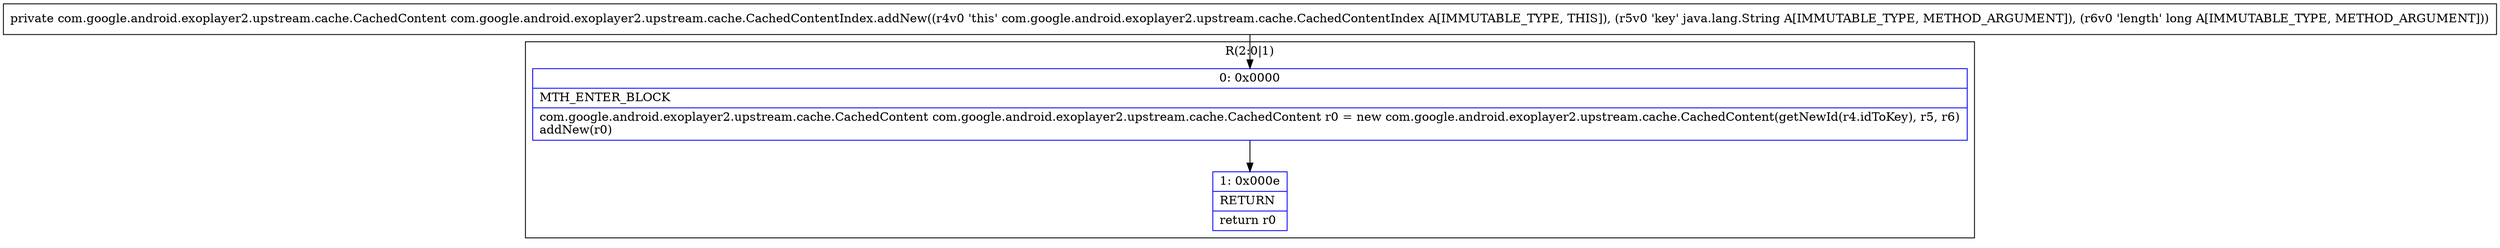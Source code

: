 digraph "CFG forcom.google.android.exoplayer2.upstream.cache.CachedContentIndex.addNew(Ljava\/lang\/String;J)Lcom\/google\/android\/exoplayer2\/upstream\/cache\/CachedContent;" {
subgraph cluster_Region_961205798 {
label = "R(2:0|1)";
node [shape=record,color=blue];
Node_0 [shape=record,label="{0\:\ 0x0000|MTH_ENTER_BLOCK\l|com.google.android.exoplayer2.upstream.cache.CachedContent com.google.android.exoplayer2.upstream.cache.CachedContent r0 = new com.google.android.exoplayer2.upstream.cache.CachedContent(getNewId(r4.idToKey), r5, r6)\laddNew(r0)\l}"];
Node_1 [shape=record,label="{1\:\ 0x000e|RETURN\l|return r0\l}"];
}
MethodNode[shape=record,label="{private com.google.android.exoplayer2.upstream.cache.CachedContent com.google.android.exoplayer2.upstream.cache.CachedContentIndex.addNew((r4v0 'this' com.google.android.exoplayer2.upstream.cache.CachedContentIndex A[IMMUTABLE_TYPE, THIS]), (r5v0 'key' java.lang.String A[IMMUTABLE_TYPE, METHOD_ARGUMENT]), (r6v0 'length' long A[IMMUTABLE_TYPE, METHOD_ARGUMENT])) }"];
MethodNode -> Node_0;
Node_0 -> Node_1;
}

